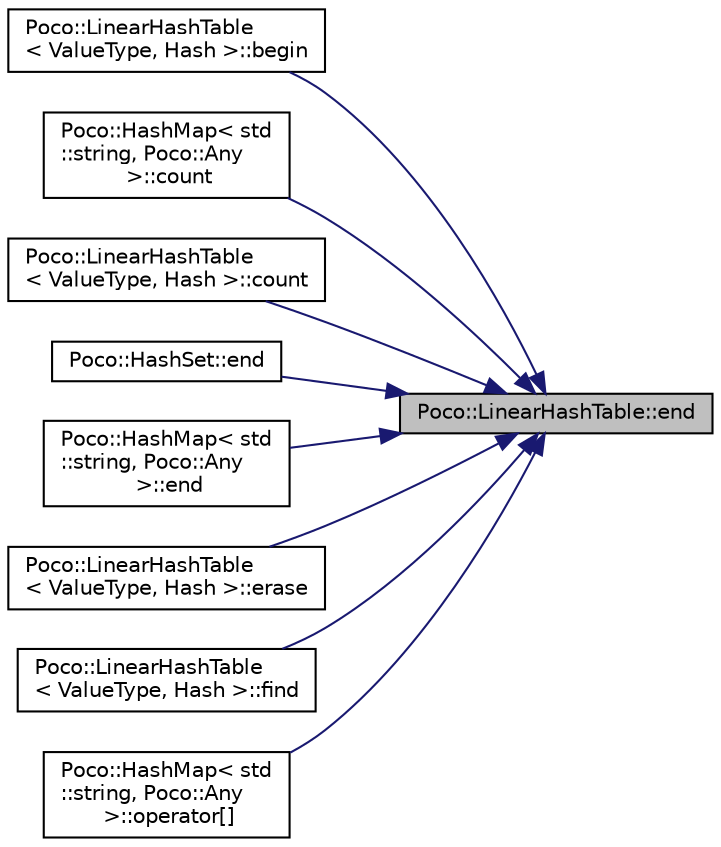 digraph "Poco::LinearHashTable::end"
{
 // LATEX_PDF_SIZE
  edge [fontname="Helvetica",fontsize="10",labelfontname="Helvetica",labelfontsize="10"];
  node [fontname="Helvetica",fontsize="10",shape=record];
  rankdir="RL";
  Node1 [label="Poco::LinearHashTable::end",height=0.2,width=0.4,color="black", fillcolor="grey75", style="filled", fontcolor="black",tooltip="Returns an iterator pointing to the end of the table."];
  Node1 -> Node2 [dir="back",color="midnightblue",fontsize="10",style="solid"];
  Node2 [label="Poco::LinearHashTable\l\< ValueType, Hash \>::begin",height=0.2,width=0.4,color="black", fillcolor="white", style="filled",URL="$classPoco_1_1LinearHashTable.html#a3302d631bcad206f88900a950e9cf38b",tooltip="Returns an iterator pointing to the first entry, if one exists."];
  Node1 -> Node3 [dir="back",color="midnightblue",fontsize="10",style="solid"];
  Node3 [label="Poco::HashMap\< std\l::string, Poco::Any\l \>::count",height=0.2,width=0.4,color="black", fillcolor="white", style="filled",URL="$classPoco_1_1HashMap.html#ab31774ebde41ff05c6ff757fc2c9b2a9",tooltip=" "];
  Node1 -> Node4 [dir="back",color="midnightblue",fontsize="10",style="solid"];
  Node4 [label="Poco::LinearHashTable\l\< ValueType, Hash \>::count",height=0.2,width=0.4,color="black", fillcolor="white", style="filled",URL="$classPoco_1_1LinearHashTable.html#a7949cbed4b1c4fd60dfe3854cad5b4e1",tooltip=" "];
  Node1 -> Node5 [dir="back",color="midnightblue",fontsize="10",style="solid"];
  Node5 [label="Poco::HashSet::end",height=0.2,width=0.4,color="black", fillcolor="white", style="filled",URL="$classPoco_1_1HashSet.html#a7930bea2ea666e2d6afbc817bafca479",tooltip="Returns an iterator pointing to the end of the table."];
  Node1 -> Node6 [dir="back",color="midnightblue",fontsize="10",style="solid"];
  Node6 [label="Poco::HashMap\< std\l::string, Poco::Any\l \>::end",height=0.2,width=0.4,color="black", fillcolor="white", style="filled",URL="$classPoco_1_1HashMap.html#a7003a255ad62b95a69815dddd48cb9b8",tooltip=" "];
  Node1 -> Node7 [dir="back",color="midnightblue",fontsize="10",style="solid"];
  Node7 [label="Poco::LinearHashTable\l\< ValueType, Hash \>::erase",height=0.2,width=0.4,color="black", fillcolor="white", style="filled",URL="$classPoco_1_1LinearHashTable.html#abc77290616fb28e6baccf10f6f1068e7",tooltip="Erases the element pointed to by it."];
  Node1 -> Node8 [dir="back",color="midnightblue",fontsize="10",style="solid"];
  Node8 [label="Poco::LinearHashTable\l\< ValueType, Hash \>::find",height=0.2,width=0.4,color="black", fillcolor="white", style="filled",URL="$classPoco_1_1LinearHashTable.html#ad1c9de1d81fbfbf9862b863fd473879e",tooltip="Finds an entry in the table."];
  Node1 -> Node9 [dir="back",color="midnightblue",fontsize="10",style="solid"];
  Node9 [label="Poco::HashMap\< std\l::string, Poco::Any\l \>::operator[]",height=0.2,width=0.4,color="black", fillcolor="white", style="filled",URL="$classPoco_1_1HashMap.html#a417012e601f7f84568bebb66b1309b59",tooltip=" "];
}
